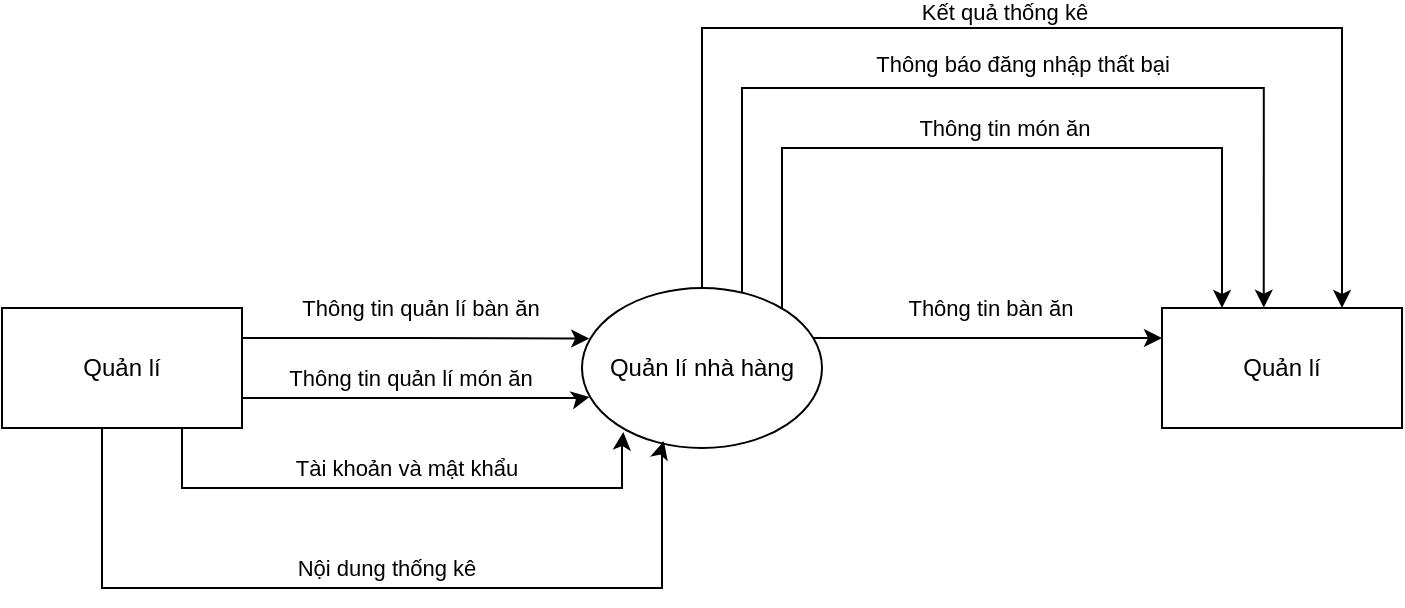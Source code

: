 <mxfile version="25.0.3">
  <diagram id="rkcLjTQTQQP7hjHat4Qv" name="Page-1">
    <mxGraphModel dx="1208" dy="591" grid="1" gridSize="10" guides="1" tooltips="1" connect="1" arrows="1" fold="1" page="1" pageScale="1" pageWidth="850" pageHeight="1100" math="0" shadow="0">
      <root>
        <mxCell id="0" />
        <mxCell id="1" parent="0" />
        <mxCell id="zvUV9jbexpsUP40RaPPz-5" style="edgeStyle=orthogonalEdgeStyle;rounded=0;orthogonalLoop=1;jettySize=auto;html=1;entryX=0;entryY=0.25;entryDx=0;entryDy=0;" parent="1" source="_mdZ2mSDfUjJDfFLRcXM-1" target="zvUV9jbexpsUP40RaPPz-2" edge="1">
          <mxGeometry relative="1" as="geometry">
            <Array as="points">
              <mxPoint x="520" y="265" />
              <mxPoint x="520" y="265" />
            </Array>
          </mxGeometry>
        </mxCell>
        <mxCell id="zvUV9jbexpsUP40RaPPz-6" value="Thông tin bàn ăn" style="edgeLabel;html=1;align=center;verticalAlign=middle;resizable=0;points=[];" parent="zvUV9jbexpsUP40RaPPz-5" vertex="1" connectable="0">
          <mxGeometry x="0.007" relative="1" as="geometry">
            <mxPoint y="-15" as="offset" />
          </mxGeometry>
        </mxCell>
        <mxCell id="U_MP5XiwyjWH2UhUYGgD-1" style="edgeStyle=orthogonalEdgeStyle;rounded=0;orthogonalLoop=1;jettySize=auto;html=1;entryX=0.25;entryY=0;entryDx=0;entryDy=0;" edge="1" parent="1" source="_mdZ2mSDfUjJDfFLRcXM-1" target="zvUV9jbexpsUP40RaPPz-2">
          <mxGeometry relative="1" as="geometry">
            <Array as="points">
              <mxPoint x="460" y="170" />
              <mxPoint x="680" y="170" />
            </Array>
          </mxGeometry>
        </mxCell>
        <mxCell id="U_MP5XiwyjWH2UhUYGgD-2" value="Thông tin món ăn" style="edgeLabel;html=1;align=center;verticalAlign=middle;resizable=0;points=[];" vertex="1" connectable="0" parent="U_MP5XiwyjWH2UhUYGgD-1">
          <mxGeometry x="0.004" y="-1" relative="1" as="geometry">
            <mxPoint y="-11" as="offset" />
          </mxGeometry>
        </mxCell>
        <mxCell id="_mdZ2mSDfUjJDfFLRcXM-1" value="Quản lí nhà hàng" style="ellipse;whiteSpace=wrap;html=1;" parent="1" vertex="1">
          <mxGeometry x="360" y="240" width="120" height="80" as="geometry" />
        </mxCell>
        <mxCell id="_mdZ2mSDfUjJDfFLRcXM-4" style="edgeStyle=orthogonalEdgeStyle;rounded=0;orthogonalLoop=1;jettySize=auto;html=1;entryX=0.172;entryY=0.9;entryDx=0;entryDy=0;entryPerimeter=0;" parent="1" source="_mdZ2mSDfUjJDfFLRcXM-3" target="_mdZ2mSDfUjJDfFLRcXM-1" edge="1">
          <mxGeometry relative="1" as="geometry">
            <Array as="points">
              <mxPoint x="160" y="340" />
              <mxPoint x="380" y="340" />
              <mxPoint x="380" y="320" />
              <mxPoint x="381" y="320" />
            </Array>
          </mxGeometry>
        </mxCell>
        <mxCell id="_mdZ2mSDfUjJDfFLRcXM-5" value="Tài khoản và mật khẩu" style="edgeLabel;html=1;align=center;verticalAlign=middle;resizable=0;points=[];" parent="_mdZ2mSDfUjJDfFLRcXM-4" vertex="1" connectable="0">
          <mxGeometry x="-0.073" y="-1" relative="1" as="geometry">
            <mxPoint x="13" y="-11" as="offset" />
          </mxGeometry>
        </mxCell>
        <mxCell id="_mdZ2mSDfUjJDfFLRcXM-8" style="edgeStyle=orthogonalEdgeStyle;rounded=0;orthogonalLoop=1;jettySize=auto;html=1;entryX=0.341;entryY=0.958;entryDx=0;entryDy=0;entryPerimeter=0;" parent="1" source="_mdZ2mSDfUjJDfFLRcXM-3" target="_mdZ2mSDfUjJDfFLRcXM-1" edge="1">
          <mxGeometry relative="1" as="geometry">
            <mxPoint x="130" y="410" as="targetPoint" />
            <Array as="points">
              <mxPoint x="120" y="390" />
              <mxPoint x="400" y="390" />
              <mxPoint x="400" y="320" />
              <mxPoint x="401" y="320" />
            </Array>
          </mxGeometry>
        </mxCell>
        <mxCell id="_mdZ2mSDfUjJDfFLRcXM-9" value="Nội dung thống kê" style="edgeLabel;html=1;align=center;verticalAlign=middle;resizable=0;points=[];" parent="_mdZ2mSDfUjJDfFLRcXM-8" vertex="1" connectable="0">
          <mxGeometry x="-0.023" y="-1" relative="1" as="geometry">
            <mxPoint x="10" y="-11" as="offset" />
          </mxGeometry>
        </mxCell>
        <mxCell id="_mdZ2mSDfUjJDfFLRcXM-3" value="Quản lí" style="rounded=0;whiteSpace=wrap;html=1;" parent="1" vertex="1">
          <mxGeometry x="70" y="250" width="120" height="60" as="geometry" />
        </mxCell>
        <mxCell id="_mdZ2mSDfUjJDfFLRcXM-10" style="edgeStyle=orthogonalEdgeStyle;rounded=0;orthogonalLoop=1;jettySize=auto;html=1;entryX=0.031;entryY=0.681;entryDx=0;entryDy=0;entryPerimeter=0;exitX=1;exitY=0.75;exitDx=0;exitDy=0;" parent="1" source="_mdZ2mSDfUjJDfFLRcXM-3" target="_mdZ2mSDfUjJDfFLRcXM-1" edge="1">
          <mxGeometry relative="1" as="geometry">
            <mxPoint x="190" y="270" as="sourcePoint" />
            <Array as="points">
              <mxPoint x="361" y="295" />
            </Array>
          </mxGeometry>
        </mxCell>
        <mxCell id="_mdZ2mSDfUjJDfFLRcXM-11" value="Thông tin quản lí món ăn" style="edgeLabel;html=1;align=center;verticalAlign=middle;resizable=0;points=[];" parent="_mdZ2mSDfUjJDfFLRcXM-10" vertex="1" connectable="0">
          <mxGeometry x="-0.038" y="-1" relative="1" as="geometry">
            <mxPoint y="-11" as="offset" />
          </mxGeometry>
        </mxCell>
        <mxCell id="_mdZ2mSDfUjJDfFLRcXM-21" style="edgeStyle=orthogonalEdgeStyle;rounded=0;orthogonalLoop=1;jettySize=auto;html=1;entryX=0.75;entryY=0;entryDx=0;entryDy=0;" parent="1" source="_mdZ2mSDfUjJDfFLRcXM-1" target="zvUV9jbexpsUP40RaPPz-2" edge="1">
          <mxGeometry relative="1" as="geometry">
            <Array as="points">
              <mxPoint x="420" y="110" />
              <mxPoint x="740" y="110" />
            </Array>
            <mxPoint x="600" y="220" as="targetPoint" />
          </mxGeometry>
        </mxCell>
        <mxCell id="_mdZ2mSDfUjJDfFLRcXM-22" value="Kết quả thống kê" style="edgeLabel;html=1;align=center;verticalAlign=middle;resizable=0;points=[];" parent="_mdZ2mSDfUjJDfFLRcXM-21" vertex="1" connectable="0">
          <mxGeometry x="-0.019" y="-1" relative="1" as="geometry">
            <mxPoint x="-9" y="-9" as="offset" />
          </mxGeometry>
        </mxCell>
        <mxCell id="_mdZ2mSDfUjJDfFLRcXM-23" style="edgeStyle=orthogonalEdgeStyle;rounded=0;orthogonalLoop=1;jettySize=auto;html=1;entryX=0.424;entryY=-0.003;entryDx=0;entryDy=0;entryPerimeter=0;" parent="1" source="_mdZ2mSDfUjJDfFLRcXM-1" target="zvUV9jbexpsUP40RaPPz-2" edge="1">
          <mxGeometry relative="1" as="geometry">
            <Array as="points">
              <mxPoint x="440" y="140" />
              <mxPoint x="701" y="140" />
            </Array>
          </mxGeometry>
        </mxCell>
        <mxCell id="_mdZ2mSDfUjJDfFLRcXM-24" value="Thông báo đăng nhập thất bại" style="edgeLabel;html=1;align=center;verticalAlign=middle;resizable=0;points=[];" parent="_mdZ2mSDfUjJDfFLRcXM-23" vertex="1" connectable="0">
          <mxGeometry x="-0.01" y="1" relative="1" as="geometry">
            <mxPoint x="8" y="-11" as="offset" />
          </mxGeometry>
        </mxCell>
        <mxCell id="zvUV9jbexpsUP40RaPPz-2" value="Quản lí" style="rounded=0;whiteSpace=wrap;html=1;" parent="1" vertex="1">
          <mxGeometry x="650" y="250" width="120" height="60" as="geometry" />
        </mxCell>
        <mxCell id="zvUV9jbexpsUP40RaPPz-3" style="edgeStyle=orthogonalEdgeStyle;rounded=0;orthogonalLoop=1;jettySize=auto;html=1;entryX=0.03;entryY=0.316;entryDx=0;entryDy=0;entryPerimeter=0;exitX=1;exitY=0.25;exitDx=0;exitDy=0;" parent="1" source="_mdZ2mSDfUjJDfFLRcXM-3" target="_mdZ2mSDfUjJDfFLRcXM-1" edge="1">
          <mxGeometry relative="1" as="geometry">
            <Array as="points" />
          </mxGeometry>
        </mxCell>
        <mxCell id="zvUV9jbexpsUP40RaPPz-4" value="Thông tin quản lí bàn ăn" style="edgeLabel;html=1;align=center;verticalAlign=middle;resizable=0;points=[];" parent="zvUV9jbexpsUP40RaPPz-3" vertex="1" connectable="0">
          <mxGeometry x="-0.086" y="3" relative="1" as="geometry">
            <mxPoint x="9" y="-12" as="offset" />
          </mxGeometry>
        </mxCell>
      </root>
    </mxGraphModel>
  </diagram>
</mxfile>
